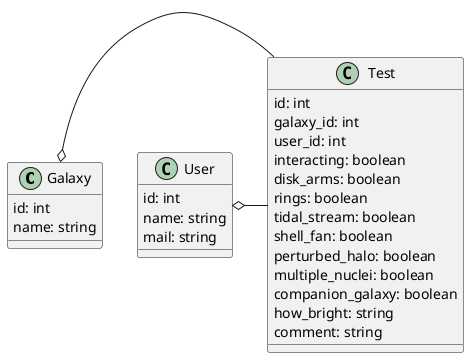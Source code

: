 @startuml citizen science

Galaxy o- Test
User o- Test

class Galaxy {
    id: int
    name: string
}

class User {
    id: int
    name: string
    mail: string
}

class Test {
    id: int
    galaxy_id: int
    user_id: int
    interacting: boolean
    disk_arms: boolean
    rings: boolean
    tidal_stream: boolean
    shell_fan: boolean
    perturbed_halo: boolean
    multiple_nuclei: boolean
    companion_galaxy: boolean
    how_bright: string
    comment: string
}


@enduml